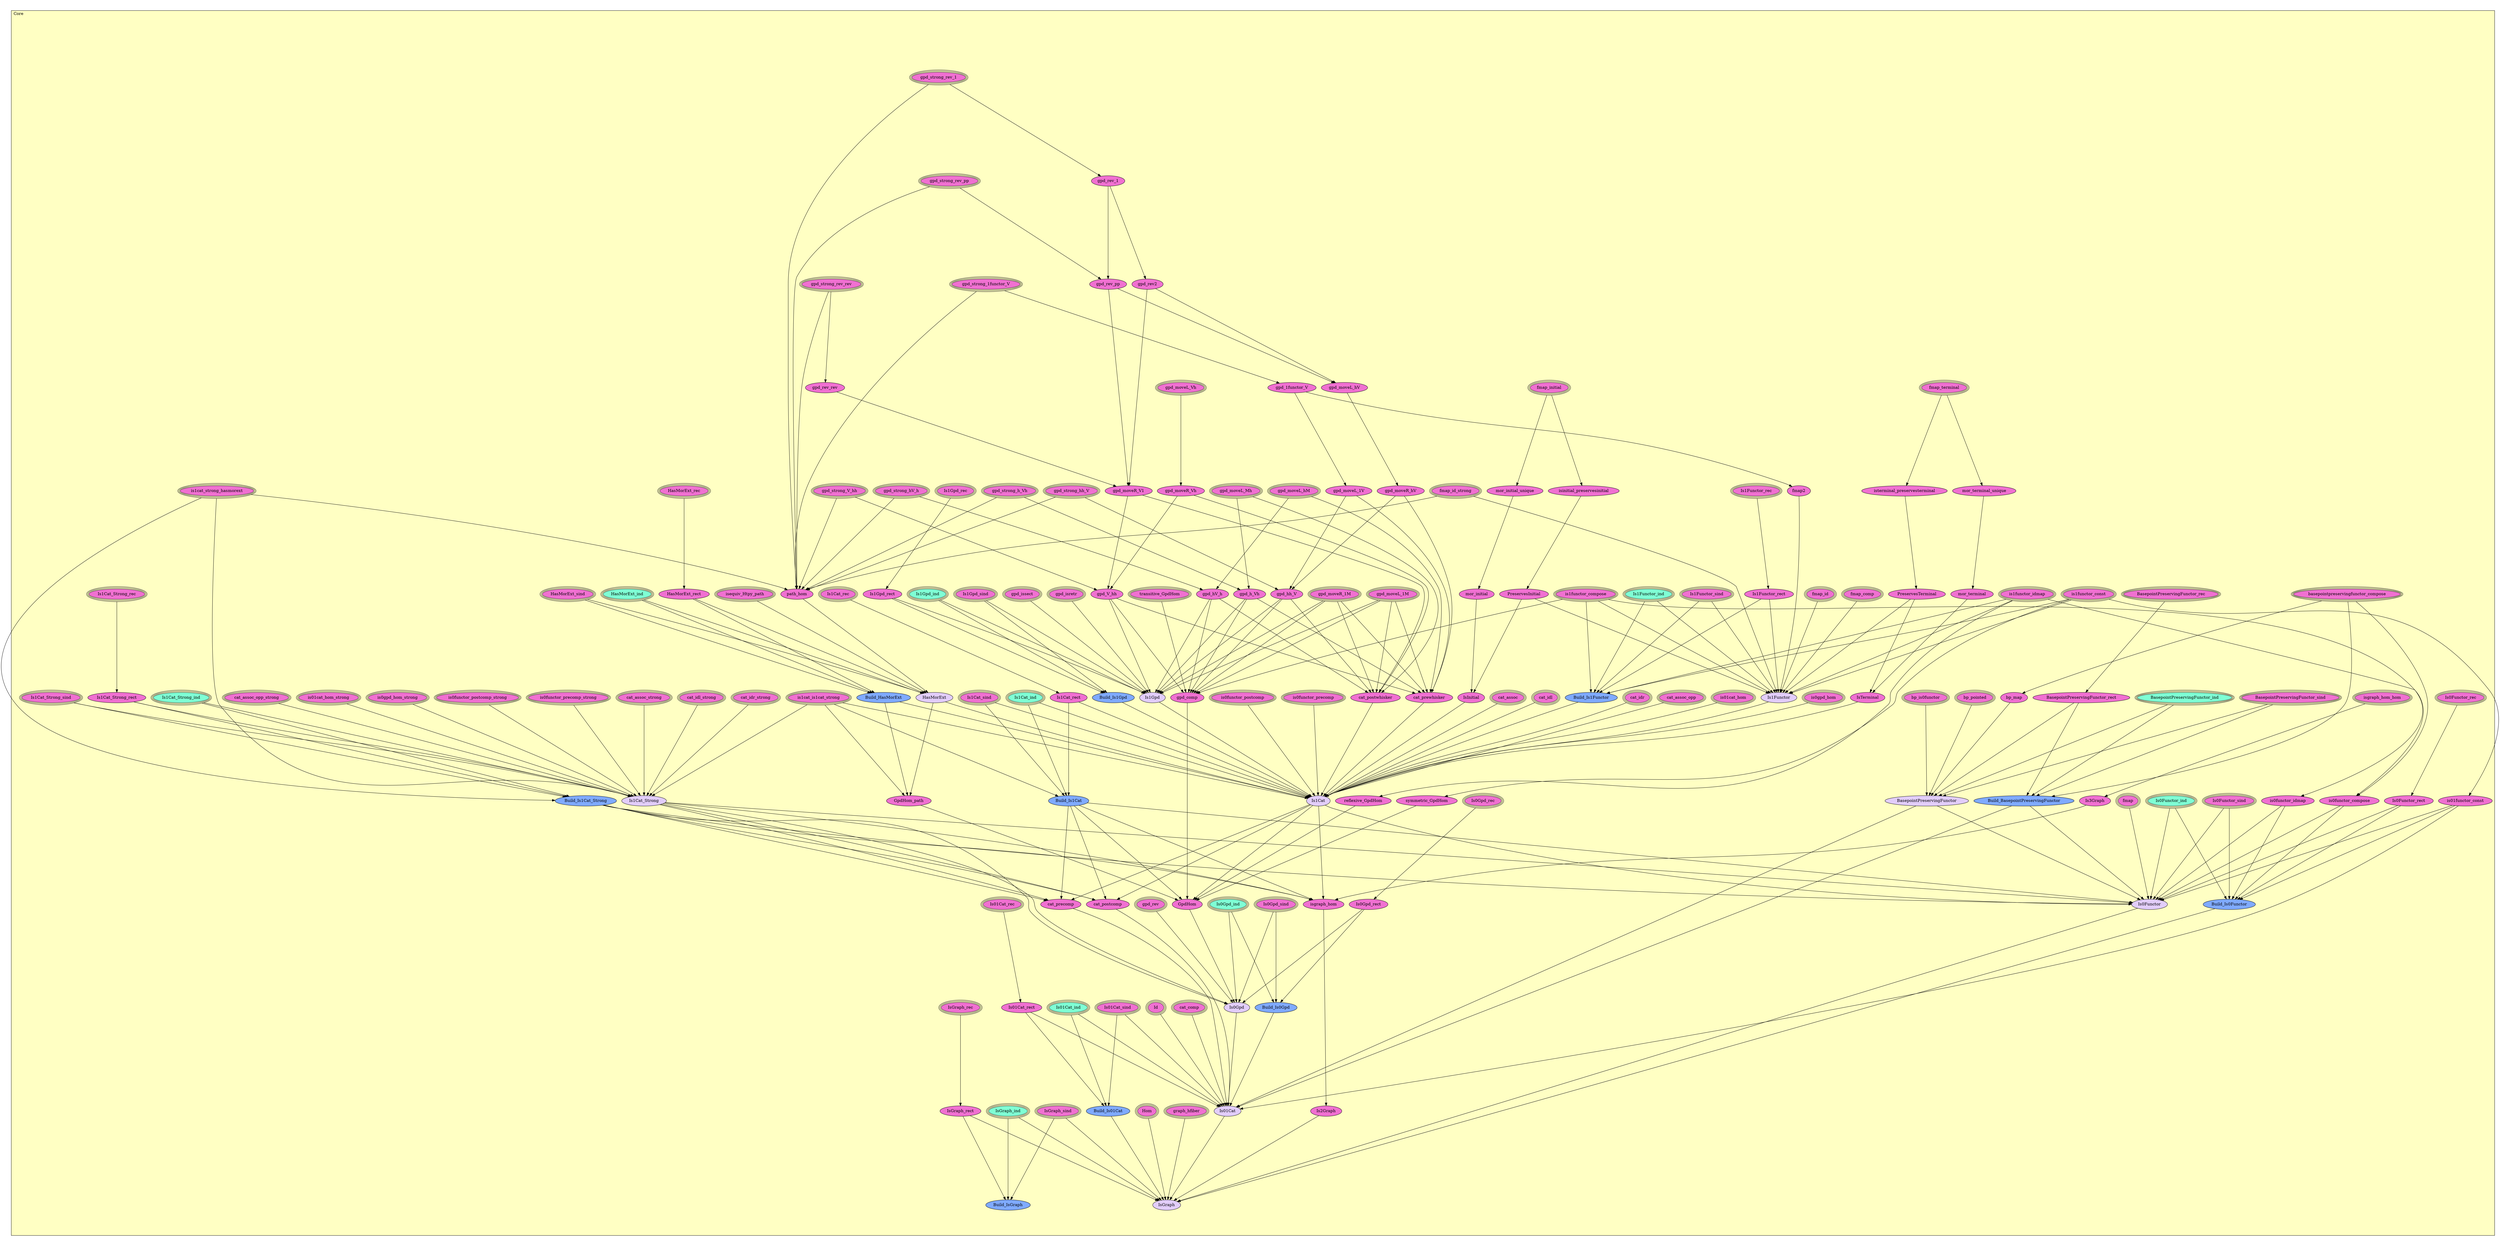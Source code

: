 digraph HoTT_WildCat_Core {
  graph [ratio=0.5]
  node [style=filled]
Core_gpd_comp [label="gpd_comp", URL=<Core.html#gpd_comp>, fillcolor="#F070D1"] ;
Core_reflexive_GpdHom [label="reflexive_GpdHom", URL=<Core.html#reflexive_GpdHom>, fillcolor="#F070D1"] ;
Core_basepointpreservingfunctor_compose [label="basepointpreservingfunctor_compose", URL=<Core.html#basepointpreservingfunctor_compose>, peripheries=3, fillcolor="#F070D1"] ;
Core_bp_pointed [label="bp_pointed", URL=<Core.html#bp_pointed>, peripheries=3, fillcolor="#F070D1"] ;
Core_GpdHom [label="GpdHom", URL=<Core.html#GpdHom>, fillcolor="#F070D1"] ;
Core_gpd_rev [label="gpd_rev", URL=<Core.html#gpd_rev>, peripheries=3, fillcolor="#F070D1"] ;
Core_bp_is0functor [label="bp_is0functor", URL=<Core.html#bp_is0functor>, peripheries=3, fillcolor="#F070D1"] ;
Core_bp_map [label="bp_map", URL=<Core.html#bp_map>, fillcolor="#F070D1"] ;
Core_Is0Gpd_sind [label="Is0Gpd_sind", URL=<Core.html#Is0Gpd_sind>, peripheries=3, fillcolor="#F070D1"] ;
Core_Is0Gpd_rec [label="Is0Gpd_rec", URL=<Core.html#Is0Gpd_rec>, peripheries=3, fillcolor="#F070D1"] ;
Core_BasepointPreservingFunctor_sind [label="BasepointPreservingFunctor_sind", URL=<Core.html#BasepointPreservingFunctor_sind>, peripheries=3, fillcolor="#F070D1"] ;
Core_Is0Gpd_ind [label="Is0Gpd_ind", URL=<Core.html#Is0Gpd_ind>, peripheries=3, fillcolor="#7FFFD4"] ;
Core_BasepointPreservingFunctor_rec [label="BasepointPreservingFunctor_rec", URL=<Core.html#BasepointPreservingFunctor_rec>, peripheries=3, fillcolor="#F070D1"] ;
Core_Is0Gpd_rect [label="Is0Gpd_rect", URL=<Core.html#Is0Gpd_rect>, fillcolor="#F070D1"] ;
Core_BasepointPreservingFunctor_ind [label="BasepointPreservingFunctor_ind", URL=<Core.html#BasepointPreservingFunctor_ind>, peripheries=3, fillcolor="#7FFFD4"] ;
Core_Build_Is0Gpd [label="Build_Is0Gpd", URL=<Core.html#Build_Is0Gpd>, fillcolor="#7FAAFF"] ;
Core_BasepointPreservingFunctor_rect [label="BasepointPreservingFunctor_rect", URL=<Core.html#BasepointPreservingFunctor_rect>, fillcolor="#F070D1"] ;
Core_Build_BasepointPreservingFunctor [label="Build_BasepointPreservingFunctor", URL=<Core.html#Build_BasepointPreservingFunctor>, fillcolor="#7FAAFF"] ;
Core_Is0Gpd [label="Is0Gpd", URL=<Core.html#Is0Gpd>, fillcolor="#E2CDFA"] ;
Core_BasepointPreservingFunctor [label="BasepointPreservingFunctor", URL=<Core.html#BasepointPreservingFunctor>, fillcolor="#E2CDFA"] ;
Core_cat_precomp [label="cat_precomp", URL=<Core.html#cat_precomp>, fillcolor="#F070D1"] ;
Core_fmap_terminal [label="fmap_terminal", URL=<Core.html#fmap_terminal>, peripheries=3, fillcolor="#F070D1"] ;
Core_cat_postcomp [label="cat_postcomp", URL=<Core.html#cat_postcomp>, fillcolor="#F070D1"] ;
Core_isterminal_preservesterminal [label="isterminal_preservesterminal", URL=<Core.html#isterminal_preservesterminal>, fillcolor="#F070D1"] ;
Core_cat_comp [label="cat_comp", URL=<Core.html#cat_comp>, peripheries=3, fillcolor="#F070D1"] ;
Core_PreservesTerminal [label="PreservesTerminal", URL=<Core.html#PreservesTerminal>, fillcolor="#F070D1"] ;
Core_Id [label="Id", URL=<Core.html#Id>, peripheries=3, fillcolor="#F070D1"] ;
Core_fmap_initial [label="fmap_initial", URL=<Core.html#fmap_initial>, peripheries=3, fillcolor="#F070D1"] ;
Core_Is01Cat_sind [label="Is01Cat_sind", URL=<Core.html#Is01Cat_sind>, peripheries=3, fillcolor="#F070D1"] ;
Core_isinitial_preservesinitial [label="isinitial_preservesinitial", URL=<Core.html#isinitial_preservesinitial>, fillcolor="#F070D1"] ;
Core_Is01Cat_rec [label="Is01Cat_rec", URL=<Core.html#Is01Cat_rec>, peripheries=3, fillcolor="#F070D1"] ;
Core_PreservesInitial [label="PreservesInitial", URL=<Core.html#PreservesInitial>, fillcolor="#F070D1"] ;
Core_Is01Cat_ind [label="Is01Cat_ind", URL=<Core.html#Is01Cat_ind>, peripheries=3, fillcolor="#7FFFD4"] ;
Core_isgraph_hom_hom [label="isgraph_hom_hom", URL=<Core.html#isgraph_hom_hom>, peripheries=3, fillcolor="#F070D1"] ;
Core_Is01Cat_rect [label="Is01Cat_rect", URL=<Core.html#Is01Cat_rect>, fillcolor="#F070D1"] ;
Core_Build_Is01Cat [label="Build_Is01Cat", URL=<Core.html#Build_Is01Cat>, fillcolor="#7FAAFF"] ;
Core_Is3Graph [label="Is3Graph", URL=<Core.html#Is3Graph>, fillcolor="#F070D1"] ;
Core_Is01Cat [label="Is01Cat", URL=<Core.html#Is01Cat>, fillcolor="#E2CDFA"] ;
Core_gpd_strong_1functor_V [label="gpd_strong_1functor_V", URL=<Core.html#gpd_strong_1functor_V>, peripheries=3, fillcolor="#F070D1"] ;
Core_graph_hfiber [label="graph_hfiber", URL=<Core.html#graph_hfiber>, peripheries=3, fillcolor="#F070D1"] ;
Core_fmap_id_strong [label="fmap_id_strong", URL=<Core.html#fmap_id_strong>, peripheries=3, fillcolor="#F070D1"] ;
Core_gpd_strong_rev_rev [label="gpd_strong_rev_rev", URL=<Core.html#gpd_strong_rev_rev>, peripheries=3, fillcolor="#F070D1"] ;
Core_Hom [label="Hom", URL=<Core.html#Hom>, peripheries=3, fillcolor="#F070D1"] ;
Core_gpd_strong_rev_1 [label="gpd_strong_rev_1", URL=<Core.html#gpd_strong_rev_1>, peripheries=3, fillcolor="#F070D1"] ;
Core_IsGraph_sind [label="IsGraph_sind", URL=<Core.html#IsGraph_sind>, peripheries=3, fillcolor="#F070D1"] ;
Core_gpd_strong_rev_pp [label="gpd_strong_rev_pp", URL=<Core.html#gpd_strong_rev_pp>, peripheries=3, fillcolor="#F070D1"] ;
Core_IsGraph_rec [label="IsGraph_rec", URL=<Core.html#IsGraph_rec>, peripheries=3, fillcolor="#F070D1"] ;
Core_gpd_strong_hV_h [label="gpd_strong_hV_h", URL=<Core.html#gpd_strong_hV_h>, peripheries=3, fillcolor="#F070D1"] ;
Core_IsGraph_ind [label="IsGraph_ind", URL=<Core.html#IsGraph_ind>, peripheries=3, fillcolor="#7FFFD4"] ;
Core_gpd_strong_hh_V [label="gpd_strong_hh_V", URL=<Core.html#gpd_strong_hh_V>, peripheries=3, fillcolor="#F070D1"] ;
Core_IsGraph_rect [label="IsGraph_rect", URL=<Core.html#IsGraph_rect>, fillcolor="#F070D1"] ;
Core_Build_IsGraph [label="Build_IsGraph", URL=<Core.html#Build_IsGraph>, fillcolor="#7FAAFF"] ;
Core_gpd_strong_h_Vh [label="gpd_strong_h_Vh", URL=<Core.html#gpd_strong_h_Vh>, peripheries=3, fillcolor="#F070D1"] ;
Core_IsGraph [label="IsGraph", URL=<Core.html#IsGraph>, fillcolor="#E2CDFA"] ;
Core_gpd_strong_V_hh [label="gpd_strong_V_hh", URL=<Core.html#gpd_strong_V_hh>, peripheries=3, fillcolor="#F070D1"] ;
Core_gpd_1functor_V [label="gpd_1functor_V", URL=<Core.html#gpd_1functor_V>, fillcolor="#F070D1"] ;
Core_gpd_rev_rev [label="gpd_rev_rev", URL=<Core.html#gpd_rev_rev>, fillcolor="#F070D1"] ;
Core_gpd_rev_1 [label="gpd_rev_1", URL=<Core.html#gpd_rev_1>, fillcolor="#F070D1"] ;
Core_gpd_rev_pp [label="gpd_rev_pp", URL=<Core.html#gpd_rev_pp>, fillcolor="#F070D1"] ;
Core_gpd_rev2 [label="gpd_rev2", URL=<Core.html#gpd_rev2>, fillcolor="#F070D1"] ;
Core_gpd_moveL_Vh [label="gpd_moveL_Vh", URL=<Core.html#gpd_moveL_Vh>, peripheries=3, fillcolor="#F070D1"] ;
Core_gpd_moveL_Mh [label="gpd_moveL_Mh", URL=<Core.html#gpd_moveL_Mh>, peripheries=3, fillcolor="#F070D1"] ;
Core_gpd_moveL_hV [label="gpd_moveL_hV", URL=<Core.html#gpd_moveL_hV>, fillcolor="#F070D1"] ;
Core_gpd_moveL_hM [label="gpd_moveL_hM", URL=<Core.html#gpd_moveL_hM>, peripheries=3, fillcolor="#F070D1"] ;
Core_gpd_moveR_Vh [label="gpd_moveR_Vh", URL=<Core.html#gpd_moveR_Vh>, fillcolor="#F070D1"] ;
Core_gpd_moveR_hV [label="gpd_moveR_hV", URL=<Core.html#gpd_moveR_hV>, fillcolor="#F070D1"] ;
Core_gpd_moveL_1V [label="gpd_moveL_1V", URL=<Core.html#gpd_moveL_1V>, fillcolor="#F070D1"] ;
Core_gpd_moveR_1M [label="gpd_moveR_1M", URL=<Core.html#gpd_moveR_1M>, peripheries=3, fillcolor="#F070D1"] ;
Core_gpd_moveR_V1 [label="gpd_moveR_V1", URL=<Core.html#gpd_moveR_V1>, fillcolor="#F070D1"] ;
Core_gpd_moveL_1M [label="gpd_moveL_1M", URL=<Core.html#gpd_moveL_1M>, peripheries=3, fillcolor="#F070D1"] ;
Core_gpd_hV_h [label="gpd_hV_h", URL=<Core.html#gpd_hV_h>, fillcolor="#F070D1"] ;
Core_gpd_hh_V [label="gpd_hh_V", URL=<Core.html#gpd_hh_V>, fillcolor="#F070D1"] ;
Core_gpd_h_Vh [label="gpd_h_Vh", URL=<Core.html#gpd_h_Vh>, fillcolor="#F070D1"] ;
Core_gpd_V_hh [label="gpd_V_hh", URL=<Core.html#gpd_V_hh>, fillcolor="#F070D1"] ;
Core_gpd_isretr [label="gpd_isretr", URL=<Core.html#gpd_isretr>, peripheries=3, fillcolor="#F070D1"] ;
Core_gpd_issect [label="gpd_issect", URL=<Core.html#gpd_issect>, peripheries=3, fillcolor="#F070D1"] ;
Core_Is1Gpd_sind [label="Is1Gpd_sind", URL=<Core.html#Is1Gpd_sind>, peripheries=3, fillcolor="#F070D1"] ;
Core_Is1Gpd_rec [label="Is1Gpd_rec", URL=<Core.html#Is1Gpd_rec>, peripheries=3, fillcolor="#F070D1"] ;
Core_Is1Gpd_ind [label="Is1Gpd_ind", URL=<Core.html#Is1Gpd_ind>, peripheries=3, fillcolor="#7FFFD4"] ;
Core_Is1Gpd_rect [label="Is1Gpd_rect", URL=<Core.html#Is1Gpd_rect>, fillcolor="#F070D1"] ;
Core_Build_Is1Gpd [label="Build_Is1Gpd", URL=<Core.html#Build_Is1Gpd>, fillcolor="#7FAAFF"] ;
Core_Is1Gpd [label="Is1Gpd", URL=<Core.html#Is1Gpd>, fillcolor="#E2CDFA"] ;
Core_is1functor_compose [label="is1functor_compose", URL=<Core.html#is1functor_compose>, peripheries=3, fillcolor="#F070D1"] ;
Core_is0functor_compose [label="is0functor_compose", URL=<Core.html#is0functor_compose>, fillcolor="#F070D1"] ;
Core_is1functor_const [label="is1functor_const", URL=<Core.html#is1functor_const>, peripheries=3, fillcolor="#F070D1"] ;
Core_is01functor_const [label="is01functor_const", URL=<Core.html#is01functor_const>, fillcolor="#F070D1"] ;
Core_is1functor_idmap [label="is1functor_idmap", URL=<Core.html#is1functor_idmap>, peripheries=3, fillcolor="#F070D1"] ;
Core_is0functor_idmap [label="is0functor_idmap", URL=<Core.html#is0functor_idmap>, fillcolor="#F070D1"] ;
Core_fmap_comp [label="fmap_comp", URL=<Core.html#fmap_comp>, peripheries=3, fillcolor="#F070D1"] ;
Core_fmap_id [label="fmap_id", URL=<Core.html#fmap_id>, peripheries=3, fillcolor="#F070D1"] ;
Core_fmap2 [label="fmap2", URL=<Core.html#fmap2>, fillcolor="#F070D1"] ;
Core_Is1Functor_sind [label="Is1Functor_sind", URL=<Core.html#Is1Functor_sind>, peripheries=3, fillcolor="#F070D1"] ;
Core_Is1Functor_rec [label="Is1Functor_rec", URL=<Core.html#Is1Functor_rec>, peripheries=3, fillcolor="#F070D1"] ;
Core_Is1Functor_ind [label="Is1Functor_ind", URL=<Core.html#Is1Functor_ind>, peripheries=3, fillcolor="#7FFFD4"] ;
Core_Is1Functor_rect [label="Is1Functor_rect", URL=<Core.html#Is1Functor_rect>, fillcolor="#F070D1"] ;
Core_Build_Is1Functor [label="Build_Is1Functor", URL=<Core.html#Build_Is1Functor>, fillcolor="#7FAAFF"] ;
Core_Is1Functor [label="Is1Functor", URL=<Core.html#Is1Functor>, fillcolor="#E2CDFA"] ;
Core_is1cat_strong_hasmorext [label="is1cat_strong_hasmorext", URL=<Core.html#is1cat_strong_hasmorext>, peripheries=3, fillcolor="#F070D1"] ;
Core_path_hom [label="path_hom", URL=<Core.html#path_hom>, fillcolor="#F070D1"] ;
Core_isequiv_Htpy_path [label="isequiv_Htpy_path", URL=<Core.html#isequiv_Htpy_path>, peripheries=3, fillcolor="#F070D1"] ;
Core_HasMorExt_sind [label="HasMorExt_sind", URL=<Core.html#HasMorExt_sind>, peripheries=3, fillcolor="#F070D1"] ;
Core_HasMorExt_rec [label="HasMorExt_rec", URL=<Core.html#HasMorExt_rec>, peripheries=3, fillcolor="#F070D1"] ;
Core_HasMorExt_ind [label="HasMorExt_ind", URL=<Core.html#HasMorExt_ind>, peripheries=3, fillcolor="#7FFFD4"] ;
Core_HasMorExt_rect [label="HasMorExt_rect", URL=<Core.html#HasMorExt_rect>, fillcolor="#F070D1"] ;
Core_Build_HasMorExt [label="Build_HasMorExt", URL=<Core.html#Build_HasMorExt>, fillcolor="#7FAAFF"] ;
Core_HasMorExt [label="HasMorExt", URL=<Core.html#HasMorExt>, fillcolor="#E2CDFA"] ;
Core_mor_terminal_unique [label="mor_terminal_unique", URL=<Core.html#mor_terminal_unique>, fillcolor="#F070D1"] ;
Core_mor_terminal [label="mor_terminal", URL=<Core.html#mor_terminal>, fillcolor="#F070D1"] ;
Core_IsTerminal [label="IsTerminal", URL=<Core.html#IsTerminal>, fillcolor="#F070D1"] ;
Core_mor_initial_unique [label="mor_initial_unique", URL=<Core.html#mor_initial_unique>, fillcolor="#F070D1"] ;
Core_mor_initial [label="mor_initial", URL=<Core.html#mor_initial>, fillcolor="#F070D1"] ;
Core_IsInitial [label="IsInitial", URL=<Core.html#IsInitial>, fillcolor="#F070D1"] ;
Core_is1cat_is1cat_strong [label="is1cat_is1cat_strong", URL=<Core.html#is1cat_is1cat_strong>, peripheries=3, fillcolor="#F070D1"] ;
Core_cat_assoc_opp_strong [label="cat_assoc_opp_strong", URL=<Core.html#cat_assoc_opp_strong>, peripheries=3, fillcolor="#F070D1"] ;
Core_cat_idr_strong [label="cat_idr_strong", URL=<Core.html#cat_idr_strong>, peripheries=3, fillcolor="#F070D1"] ;
Core_cat_idl_strong [label="cat_idl_strong", URL=<Core.html#cat_idl_strong>, peripheries=3, fillcolor="#F070D1"] ;
Core_cat_assoc_strong [label="cat_assoc_strong", URL=<Core.html#cat_assoc_strong>, peripheries=3, fillcolor="#F070D1"] ;
Core_is0functor_precomp_strong [label="is0functor_precomp_strong", URL=<Core.html#is0functor_precomp_strong>, peripheries=3, fillcolor="#F070D1"] ;
Core_is0functor_postcomp_strong [label="is0functor_postcomp_strong", URL=<Core.html#is0functor_postcomp_strong>, peripheries=3, fillcolor="#F070D1"] ;
Core_is0gpd_hom_strong [label="is0gpd_hom_strong", URL=<Core.html#is0gpd_hom_strong>, peripheries=3, fillcolor="#F070D1"] ;
Core_is01cat_hom_strong [label="is01cat_hom_strong", URL=<Core.html#is01cat_hom_strong>, peripheries=3, fillcolor="#F070D1"] ;
Core_Is1Cat_Strong_sind [label="Is1Cat_Strong_sind", URL=<Core.html#Is1Cat_Strong_sind>, peripheries=3, fillcolor="#F070D1"] ;
Core_Is1Cat_Strong_rec [label="Is1Cat_Strong_rec", URL=<Core.html#Is1Cat_Strong_rec>, peripheries=3, fillcolor="#F070D1"] ;
Core_Is1Cat_Strong_ind [label="Is1Cat_Strong_ind", URL=<Core.html#Is1Cat_Strong_ind>, peripheries=3, fillcolor="#7FFFD4"] ;
Core_Is1Cat_Strong_rect [label="Is1Cat_Strong_rect", URL=<Core.html#Is1Cat_Strong_rect>, fillcolor="#F070D1"] ;
Core_Build_Is1Cat_Strong [label="Build_Is1Cat_Strong", URL=<Core.html#Build_Is1Cat_Strong>, fillcolor="#7FAAFF"] ;
Core_Is1Cat_Strong [label="Is1Cat_Strong", URL=<Core.html#Is1Cat_Strong>, fillcolor="#E2CDFA"] ;
Core_cat_prewhisker [label="cat_prewhisker", URL=<Core.html#cat_prewhisker>, fillcolor="#F070D1"] ;
Core_cat_postwhisker [label="cat_postwhisker", URL=<Core.html#cat_postwhisker>, fillcolor="#F070D1"] ;
Core_cat_assoc_opp [label="cat_assoc_opp", URL=<Core.html#cat_assoc_opp>, peripheries=3, fillcolor="#F070D1"] ;
Core_cat_idr [label="cat_idr", URL=<Core.html#cat_idr>, peripheries=3, fillcolor="#F070D1"] ;
Core_cat_idl [label="cat_idl", URL=<Core.html#cat_idl>, peripheries=3, fillcolor="#F070D1"] ;
Core_cat_assoc [label="cat_assoc", URL=<Core.html#cat_assoc>, peripheries=3, fillcolor="#F070D1"] ;
Core_is0functor_precomp [label="is0functor_precomp", URL=<Core.html#is0functor_precomp>, peripheries=3, fillcolor="#F070D1"] ;
Core_is0functor_postcomp [label="is0functor_postcomp", URL=<Core.html#is0functor_postcomp>, peripheries=3, fillcolor="#F070D1"] ;
Core_is0gpd_hom [label="is0gpd_hom", URL=<Core.html#is0gpd_hom>, peripheries=3, fillcolor="#F070D1"] ;
Core_is01cat_hom [label="is01cat_hom", URL=<Core.html#is01cat_hom>, peripheries=3, fillcolor="#F070D1"] ;
Core_Is1Cat_sind [label="Is1Cat_sind", URL=<Core.html#Is1Cat_sind>, peripheries=3, fillcolor="#F070D1"] ;
Core_Is1Cat_rec [label="Is1Cat_rec", URL=<Core.html#Is1Cat_rec>, peripheries=3, fillcolor="#F070D1"] ;
Core_Is1Cat_ind [label="Is1Cat_ind", URL=<Core.html#Is1Cat_ind>, peripheries=3, fillcolor="#7FFFD4"] ;
Core_Is1Cat_rect [label="Is1Cat_rect", URL=<Core.html#Is1Cat_rect>, fillcolor="#F070D1"] ;
Core_Build_Is1Cat [label="Build_Is1Cat", URL=<Core.html#Build_Is1Cat>, fillcolor="#7FAAFF"] ;
Core_Is1Cat [label="Is1Cat", URL=<Core.html#Is1Cat>, fillcolor="#E2CDFA"] ;
Core_isgraph_hom [label="isgraph_hom", URL=<Core.html#isgraph_hom>, fillcolor="#F070D1"] ;
Core_Is2Graph [label="Is2Graph", URL=<Core.html#Is2Graph>, fillcolor="#F070D1"] ;
Core_fmap [label="fmap", URL=<Core.html#fmap>, peripheries=3, fillcolor="#F070D1"] ;
Core_Is0Functor_sind [label="Is0Functor_sind", URL=<Core.html#Is0Functor_sind>, peripheries=3, fillcolor="#F070D1"] ;
Core_Is0Functor_rec [label="Is0Functor_rec", URL=<Core.html#Is0Functor_rec>, peripheries=3, fillcolor="#F070D1"] ;
Core_Is0Functor_ind [label="Is0Functor_ind", URL=<Core.html#Is0Functor_ind>, peripheries=3, fillcolor="#7FFFD4"] ;
Core_Is0Functor_rect [label="Is0Functor_rect", URL=<Core.html#Is0Functor_rect>, fillcolor="#F070D1"] ;
Core_Build_Is0Functor [label="Build_Is0Functor", URL=<Core.html#Build_Is0Functor>, fillcolor="#7FAAFF"] ;
Core_Is0Functor [label="Is0Functor", URL=<Core.html#Is0Functor>, fillcolor="#E2CDFA"] ;
Core_GpdHom_path [label="GpdHom_path", URL=<Core.html#GpdHom_path>, fillcolor="#F070D1"] ;
Core_symmetric_GpdHom [label="symmetric_GpdHom", URL=<Core.html#symmetric_GpdHom>, fillcolor="#F070D1"] ;
Core_transitive_GpdHom [label="transitive_GpdHom", URL=<Core.html#transitive_GpdHom>, peripheries=3, fillcolor="#F070D1"] ;
  Core_gpd_comp -> Core_GpdHom [] ;
  Core_reflexive_GpdHom -> Core_GpdHom [] ;
  Core_basepointpreservingfunctor_compose -> Core_bp_map [] ;
  Core_basepointpreservingfunctor_compose -> Core_Build_BasepointPreservingFunctor [] ;
  Core_basepointpreservingfunctor_compose -> Core_is0functor_compose [] ;
  Core_bp_pointed -> Core_BasepointPreservingFunctor [] ;
  Core_GpdHom -> Core_Is0Gpd [] ;
  Core_gpd_rev -> Core_Is0Gpd [] ;
  Core_bp_is0functor -> Core_BasepointPreservingFunctor [] ;
  Core_bp_map -> Core_BasepointPreservingFunctor [] ;
  Core_Is0Gpd_sind -> Core_Build_Is0Gpd [] ;
  Core_Is0Gpd_sind -> Core_Is0Gpd [] ;
  Core_Is0Gpd_rec -> Core_Is0Gpd_rect [] ;
  Core_BasepointPreservingFunctor_sind -> Core_Build_BasepointPreservingFunctor [] ;
  Core_BasepointPreservingFunctor_sind -> Core_BasepointPreservingFunctor [] ;
  Core_Is0Gpd_ind -> Core_Build_Is0Gpd [] ;
  Core_Is0Gpd_ind -> Core_Is0Gpd [] ;
  Core_BasepointPreservingFunctor_rec -> Core_BasepointPreservingFunctor_rect [] ;
  Core_Is0Gpd_rect -> Core_Build_Is0Gpd [] ;
  Core_Is0Gpd_rect -> Core_Is0Gpd [] ;
  Core_BasepointPreservingFunctor_ind -> Core_Build_BasepointPreservingFunctor [] ;
  Core_BasepointPreservingFunctor_ind -> Core_BasepointPreservingFunctor [] ;
  Core_Build_Is0Gpd -> Core_Is01Cat [] ;
  Core_BasepointPreservingFunctor_rect -> Core_Build_BasepointPreservingFunctor [] ;
  Core_BasepointPreservingFunctor_rect -> Core_BasepointPreservingFunctor [] ;
  Core_Build_BasepointPreservingFunctor -> Core_Is0Functor [] ;
  Core_Build_BasepointPreservingFunctor -> Core_Is01Cat [] ;
  Core_Is0Gpd -> Core_Is01Cat [] ;
  Core_BasepointPreservingFunctor -> Core_Is0Functor [] ;
  Core_BasepointPreservingFunctor -> Core_Is01Cat [] ;
  Core_cat_precomp -> Core_Is01Cat [] ;
  Core_fmap_terminal -> Core_isterminal_preservesterminal [] ;
  Core_fmap_terminal -> Core_mor_terminal_unique [] ;
  Core_cat_postcomp -> Core_Is01Cat [] ;
  Core_isterminal_preservesterminal -> Core_PreservesTerminal [] ;
  Core_cat_comp -> Core_Is01Cat [] ;
  Core_PreservesTerminal -> Core_Is1Functor [] ;
  Core_PreservesTerminal -> Core_IsTerminal [] ;
  Core_Id -> Core_Is01Cat [] ;
  Core_fmap_initial -> Core_isinitial_preservesinitial [] ;
  Core_fmap_initial -> Core_mor_initial_unique [] ;
  Core_Is01Cat_sind -> Core_Build_Is01Cat [] ;
  Core_Is01Cat_sind -> Core_Is01Cat [] ;
  Core_isinitial_preservesinitial -> Core_PreservesInitial [] ;
  Core_Is01Cat_rec -> Core_Is01Cat_rect [] ;
  Core_PreservesInitial -> Core_Is1Functor [] ;
  Core_PreservesInitial -> Core_IsInitial [] ;
  Core_Is01Cat_ind -> Core_Build_Is01Cat [] ;
  Core_Is01Cat_ind -> Core_Is01Cat [] ;
  Core_isgraph_hom_hom -> Core_Is3Graph [] ;
  Core_Is01Cat_rect -> Core_Build_Is01Cat [] ;
  Core_Is01Cat_rect -> Core_Is01Cat [] ;
  Core_Build_Is01Cat -> Core_IsGraph [] ;
  Core_Is3Graph -> Core_isgraph_hom [] ;
  Core_Is01Cat -> Core_IsGraph [] ;
  Core_gpd_strong_1functor_V -> Core_gpd_1functor_V [] ;
  Core_gpd_strong_1functor_V -> Core_path_hom [] ;
  Core_graph_hfiber -> Core_IsGraph [] ;
  Core_fmap_id_strong -> Core_Is1Functor [] ;
  Core_fmap_id_strong -> Core_path_hom [] ;
  Core_gpd_strong_rev_rev -> Core_gpd_rev_rev [] ;
  Core_gpd_strong_rev_rev -> Core_path_hom [] ;
  Core_Hom -> Core_IsGraph [] ;
  Core_gpd_strong_rev_1 -> Core_gpd_rev_1 [] ;
  Core_gpd_strong_rev_1 -> Core_path_hom [] ;
  Core_IsGraph_sind -> Core_Build_IsGraph [] ;
  Core_IsGraph_sind -> Core_IsGraph [] ;
  Core_gpd_strong_rev_pp -> Core_gpd_rev_pp [] ;
  Core_gpd_strong_rev_pp -> Core_path_hom [] ;
  Core_IsGraph_rec -> Core_IsGraph_rect [] ;
  Core_gpd_strong_hV_h -> Core_gpd_hV_h [] ;
  Core_gpd_strong_hV_h -> Core_path_hom [] ;
  Core_IsGraph_ind -> Core_Build_IsGraph [] ;
  Core_IsGraph_ind -> Core_IsGraph [] ;
  Core_gpd_strong_hh_V -> Core_gpd_hh_V [] ;
  Core_gpd_strong_hh_V -> Core_path_hom [] ;
  Core_IsGraph_rect -> Core_Build_IsGraph [] ;
  Core_IsGraph_rect -> Core_IsGraph [] ;
  Core_gpd_strong_h_Vh -> Core_gpd_h_Vh [] ;
  Core_gpd_strong_h_Vh -> Core_path_hom [] ;
  Core_gpd_strong_V_hh -> Core_gpd_V_hh [] ;
  Core_gpd_strong_V_hh -> Core_path_hom [] ;
  Core_gpd_1functor_V -> Core_gpd_moveL_1V [] ;
  Core_gpd_1functor_V -> Core_fmap2 [] ;
  Core_gpd_rev_rev -> Core_gpd_moveR_V1 [] ;
  Core_gpd_rev_1 -> Core_gpd_rev_pp [] ;
  Core_gpd_rev_1 -> Core_gpd_rev2 [] ;
  Core_gpd_rev_pp -> Core_gpd_moveL_hV [] ;
  Core_gpd_rev_pp -> Core_gpd_moveR_V1 [] ;
  Core_gpd_rev2 -> Core_gpd_moveL_hV [] ;
  Core_gpd_rev2 -> Core_gpd_moveR_V1 [] ;
  Core_gpd_moveL_Vh -> Core_gpd_moveR_Vh [] ;
  Core_gpd_moveL_Mh -> Core_gpd_h_Vh [] ;
  Core_gpd_moveL_Mh -> Core_cat_postwhisker [] ;
  Core_gpd_moveL_hV -> Core_gpd_moveR_hV [] ;
  Core_gpd_moveL_hM -> Core_gpd_hV_h [] ;
  Core_gpd_moveL_hM -> Core_cat_prewhisker [] ;
  Core_gpd_moveR_Vh -> Core_gpd_V_hh [] ;
  Core_gpd_moveR_Vh -> Core_cat_postwhisker [] ;
  Core_gpd_moveR_hV -> Core_gpd_hh_V [] ;
  Core_gpd_moveR_hV -> Core_cat_prewhisker [] ;
  Core_gpd_moveL_1V -> Core_gpd_hh_V [] ;
  Core_gpd_moveL_1V -> Core_cat_prewhisker [] ;
  Core_gpd_moveR_1M -> Core_Is1Gpd [] ;
  Core_gpd_moveR_1M -> Core_cat_prewhisker [] ;
  Core_gpd_moveR_1M -> Core_cat_postwhisker [] ;
  Core_gpd_moveR_1M -> Core_gpd_comp [] ;
  Core_gpd_moveR_V1 -> Core_gpd_V_hh [] ;
  Core_gpd_moveR_V1 -> Core_cat_postwhisker [] ;
  Core_gpd_moveL_1M -> Core_Is1Gpd [] ;
  Core_gpd_moveL_1M -> Core_cat_prewhisker [] ;
  Core_gpd_moveL_1M -> Core_cat_postwhisker [] ;
  Core_gpd_moveL_1M -> Core_gpd_comp [] ;
  Core_gpd_hV_h -> Core_Is1Gpd [] ;
  Core_gpd_hV_h -> Core_cat_postwhisker [] ;
  Core_gpd_hV_h -> Core_gpd_comp [] ;
  Core_gpd_hh_V -> Core_Is1Gpd [] ;
  Core_gpd_hh_V -> Core_cat_postwhisker [] ;
  Core_gpd_hh_V -> Core_gpd_comp [] ;
  Core_gpd_h_Vh -> Core_Is1Gpd [] ;
  Core_gpd_h_Vh -> Core_cat_prewhisker [] ;
  Core_gpd_h_Vh -> Core_gpd_comp [] ;
  Core_gpd_V_hh -> Core_Is1Gpd [] ;
  Core_gpd_V_hh -> Core_cat_prewhisker [] ;
  Core_gpd_V_hh -> Core_gpd_comp [] ;
  Core_gpd_isretr -> Core_Is1Gpd [] ;
  Core_gpd_issect -> Core_Is1Gpd [] ;
  Core_Is1Gpd_sind -> Core_Build_Is1Gpd [] ;
  Core_Is1Gpd_sind -> Core_Is1Gpd [] ;
  Core_Is1Gpd_rec -> Core_Is1Gpd_rect [] ;
  Core_Is1Gpd_ind -> Core_Build_Is1Gpd [] ;
  Core_Is1Gpd_ind -> Core_Is1Gpd [] ;
  Core_Is1Gpd_rect -> Core_Build_Is1Gpd [] ;
  Core_Is1Gpd_rect -> Core_Is1Gpd [] ;
  Core_Build_Is1Gpd -> Core_Is1Cat [] ;
  Core_Is1Gpd -> Core_Is1Cat [] ;
  Core_is1functor_compose -> Core_is0functor_compose [] ;
  Core_is1functor_compose -> Core_Build_Is1Functor [] ;
  Core_is1functor_compose -> Core_Is1Functor [] ;
  Core_is1functor_compose -> Core_gpd_comp [] ;
  Core_is0functor_compose -> Core_Build_Is0Functor [] ;
  Core_is0functor_compose -> Core_Is0Functor [] ;
  Core_is1functor_const -> Core_is01functor_const [] ;
  Core_is1functor_const -> Core_Build_Is1Functor [] ;
  Core_is1functor_const -> Core_Is1Functor [] ;
  Core_is1functor_const -> Core_symmetric_GpdHom [] ;
  Core_is01functor_const -> Core_Build_Is0Functor [] ;
  Core_is01functor_const -> Core_Is0Functor [] ;
  Core_is01functor_const -> Core_Is01Cat [] ;
  Core_is1functor_idmap -> Core_is0functor_idmap [] ;
  Core_is1functor_idmap -> Core_Build_Is1Functor [] ;
  Core_is1functor_idmap -> Core_Is1Functor [] ;
  Core_is1functor_idmap -> Core_reflexive_GpdHom [] ;
  Core_is0functor_idmap -> Core_Build_Is0Functor [] ;
  Core_is0functor_idmap -> Core_Is0Functor [] ;
  Core_fmap_comp -> Core_Is1Functor [] ;
  Core_fmap_id -> Core_Is1Functor [] ;
  Core_fmap2 -> Core_Is1Functor [] ;
  Core_Is1Functor_sind -> Core_Build_Is1Functor [] ;
  Core_Is1Functor_sind -> Core_Is1Functor [] ;
  Core_Is1Functor_rec -> Core_Is1Functor_rect [] ;
  Core_Is1Functor_ind -> Core_Build_Is1Functor [] ;
  Core_Is1Functor_ind -> Core_Is1Functor [] ;
  Core_Is1Functor_rect -> Core_Build_Is1Functor [] ;
  Core_Is1Functor_rect -> Core_Is1Functor [] ;
  Core_Build_Is1Functor -> Core_Is1Cat [] ;
  Core_Is1Functor -> Core_Is1Cat [] ;
  Core_is1cat_strong_hasmorext -> Core_path_hom [] ;
  Core_is1cat_strong_hasmorext -> Core_Build_Is1Cat_Strong [] ;
  Core_is1cat_strong_hasmorext -> Core_Is1Cat_Strong [] ;
  Core_path_hom -> Core_HasMorExt [] ;
  Core_isequiv_Htpy_path -> Core_HasMorExt [] ;
  Core_HasMorExt_sind -> Core_Build_HasMorExt [] ;
  Core_HasMorExt_sind -> Core_HasMorExt [] ;
  Core_HasMorExt_rec -> Core_HasMorExt_rect [] ;
  Core_HasMorExt_ind -> Core_Build_HasMorExt [] ;
  Core_HasMorExt_ind -> Core_HasMorExt [] ;
  Core_HasMorExt_rect -> Core_Build_HasMorExt [] ;
  Core_HasMorExt_rect -> Core_HasMorExt [] ;
  Core_Build_HasMorExt -> Core_Is1Cat [] ;
  Core_Build_HasMorExt -> Core_GpdHom_path [] ;
  Core_HasMorExt -> Core_Is1Cat [] ;
  Core_HasMorExt -> Core_GpdHom_path [] ;
  Core_mor_terminal_unique -> Core_mor_terminal [] ;
  Core_mor_terminal -> Core_IsTerminal [] ;
  Core_IsTerminal -> Core_Is1Cat [] ;
  Core_mor_initial_unique -> Core_mor_initial [] ;
  Core_mor_initial -> Core_IsInitial [] ;
  Core_IsInitial -> Core_Is1Cat [] ;
  Core_is1cat_is1cat_strong -> Core_Is1Cat_Strong [] ;
  Core_is1cat_is1cat_strong -> Core_Build_Is1Cat [] ;
  Core_is1cat_is1cat_strong -> Core_Is1Cat [] ;
  Core_is1cat_is1cat_strong -> Core_GpdHom_path [] ;
  Core_cat_assoc_opp_strong -> Core_Is1Cat_Strong [] ;
  Core_cat_idr_strong -> Core_Is1Cat_Strong [] ;
  Core_cat_idl_strong -> Core_Is1Cat_Strong [] ;
  Core_cat_assoc_strong -> Core_Is1Cat_Strong [] ;
  Core_is0functor_precomp_strong -> Core_Is1Cat_Strong [] ;
  Core_is0functor_postcomp_strong -> Core_Is1Cat_Strong [] ;
  Core_is0gpd_hom_strong -> Core_Is1Cat_Strong [] ;
  Core_is01cat_hom_strong -> Core_Is1Cat_Strong [] ;
  Core_Is1Cat_Strong_sind -> Core_Build_Is1Cat_Strong [] ;
  Core_Is1Cat_Strong_sind -> Core_Is1Cat_Strong [] ;
  Core_Is1Cat_Strong_rec -> Core_Is1Cat_Strong_rect [] ;
  Core_Is1Cat_Strong_ind -> Core_Build_Is1Cat_Strong [] ;
  Core_Is1Cat_Strong_ind -> Core_Is1Cat_Strong [] ;
  Core_Is1Cat_Strong_rect -> Core_Build_Is1Cat_Strong [] ;
  Core_Is1Cat_Strong_rect -> Core_Is1Cat_Strong [] ;
  Core_Build_Is1Cat_Strong -> Core_isgraph_hom [] ;
  Core_Build_Is1Cat_Strong -> Core_Is0Functor [] ;
  Core_Build_Is1Cat_Strong -> Core_Is0Gpd [] ;
  Core_Build_Is1Cat_Strong -> Core_cat_precomp [] ;
  Core_Build_Is1Cat_Strong -> Core_cat_postcomp [] ;
  Core_Is1Cat_Strong -> Core_isgraph_hom [] ;
  Core_Is1Cat_Strong -> Core_Is0Functor [] ;
  Core_Is1Cat_Strong -> Core_Is0Gpd [] ;
  Core_Is1Cat_Strong -> Core_cat_precomp [] ;
  Core_Is1Cat_Strong -> Core_cat_postcomp [] ;
  Core_cat_prewhisker -> Core_Is1Cat [] ;
  Core_cat_postwhisker -> Core_Is1Cat [] ;
  Core_cat_assoc_opp -> Core_Is1Cat [] ;
  Core_cat_idr -> Core_Is1Cat [] ;
  Core_cat_idl -> Core_Is1Cat [] ;
  Core_cat_assoc -> Core_Is1Cat [] ;
  Core_is0functor_precomp -> Core_Is1Cat [] ;
  Core_is0functor_postcomp -> Core_Is1Cat [] ;
  Core_is0gpd_hom -> Core_Is1Cat [] ;
  Core_is01cat_hom -> Core_Is1Cat [] ;
  Core_Is1Cat_sind -> Core_Build_Is1Cat [] ;
  Core_Is1Cat_sind -> Core_Is1Cat [] ;
  Core_Is1Cat_rec -> Core_Is1Cat_rect [] ;
  Core_Is1Cat_ind -> Core_Build_Is1Cat [] ;
  Core_Is1Cat_ind -> Core_Is1Cat [] ;
  Core_Is1Cat_rect -> Core_Build_Is1Cat [] ;
  Core_Is1Cat_rect -> Core_Is1Cat [] ;
  Core_Build_Is1Cat -> Core_isgraph_hom [] ;
  Core_Build_Is1Cat -> Core_Is0Functor [] ;
  Core_Build_Is1Cat -> Core_GpdHom [] ;
  Core_Build_Is1Cat -> Core_cat_precomp [] ;
  Core_Build_Is1Cat -> Core_cat_postcomp [] ;
  Core_Is1Cat -> Core_isgraph_hom [] ;
  Core_Is1Cat -> Core_Is0Functor [] ;
  Core_Is1Cat -> Core_GpdHom [] ;
  Core_Is1Cat -> Core_cat_precomp [] ;
  Core_Is1Cat -> Core_cat_postcomp [] ;
  Core_isgraph_hom -> Core_Is2Graph [] ;
  Core_Is2Graph -> Core_IsGraph [] ;
  Core_fmap -> Core_Is0Functor [] ;
  Core_Is0Functor_sind -> Core_Build_Is0Functor [] ;
  Core_Is0Functor_sind -> Core_Is0Functor [] ;
  Core_Is0Functor_rec -> Core_Is0Functor_rect [] ;
  Core_Is0Functor_ind -> Core_Build_Is0Functor [] ;
  Core_Is0Functor_ind -> Core_Is0Functor [] ;
  Core_Is0Functor_rect -> Core_Build_Is0Functor [] ;
  Core_Is0Functor_rect -> Core_Is0Functor [] ;
  Core_Build_Is0Functor -> Core_IsGraph [] ;
  Core_Is0Functor -> Core_IsGraph [] ;
  Core_GpdHom_path -> Core_GpdHom [] ;
  Core_symmetric_GpdHom -> Core_GpdHom [] ;
  Core_transitive_GpdHom -> Core_gpd_comp [] ;
subgraph cluster_Core { label="Core"; fillcolor="#FFFFC3"; labeljust=l; style=filled 
Core_transitive_GpdHom; Core_symmetric_GpdHom; Core_GpdHom_path; Core_Is0Functor; Core_Build_Is0Functor; Core_Is0Functor_rect; Core_Is0Functor_ind; Core_Is0Functor_rec; Core_Is0Functor_sind; Core_fmap; Core_Is2Graph; Core_isgraph_hom; Core_Is1Cat; Core_Build_Is1Cat; Core_Is1Cat_rect; Core_Is1Cat_ind; Core_Is1Cat_rec; Core_Is1Cat_sind; Core_is01cat_hom; Core_is0gpd_hom; Core_is0functor_postcomp; Core_is0functor_precomp; Core_cat_assoc; Core_cat_idl; Core_cat_idr; Core_cat_assoc_opp; Core_cat_postwhisker; Core_cat_prewhisker; Core_Is1Cat_Strong; Core_Build_Is1Cat_Strong; Core_Is1Cat_Strong_rect; Core_Is1Cat_Strong_ind; Core_Is1Cat_Strong_rec; Core_Is1Cat_Strong_sind; Core_is01cat_hom_strong; Core_is0gpd_hom_strong; Core_is0functor_postcomp_strong; Core_is0functor_precomp_strong; Core_cat_assoc_strong; Core_cat_idl_strong; Core_cat_idr_strong; Core_cat_assoc_opp_strong; Core_is1cat_is1cat_strong; Core_IsInitial; Core_mor_initial; Core_mor_initial_unique; Core_IsTerminal; Core_mor_terminal; Core_mor_terminal_unique; Core_HasMorExt; Core_Build_HasMorExt; Core_HasMorExt_rect; Core_HasMorExt_ind; Core_HasMorExt_rec; Core_HasMorExt_sind; Core_isequiv_Htpy_path; Core_path_hom; Core_is1cat_strong_hasmorext; Core_Is1Functor; Core_Build_Is1Functor; Core_Is1Functor_rect; Core_Is1Functor_ind; Core_Is1Functor_rec; Core_Is1Functor_sind; Core_fmap2; Core_fmap_id; Core_fmap_comp; Core_is0functor_idmap; Core_is1functor_idmap; Core_is01functor_const; Core_is1functor_const; Core_is0functor_compose; Core_is1functor_compose; Core_Is1Gpd; Core_Build_Is1Gpd; Core_Is1Gpd_rect; Core_Is1Gpd_ind; Core_Is1Gpd_rec; Core_Is1Gpd_sind; Core_gpd_issect; Core_gpd_isretr; Core_gpd_V_hh; Core_gpd_h_Vh; Core_gpd_hh_V; Core_gpd_hV_h; Core_gpd_moveL_1M; Core_gpd_moveR_V1; Core_gpd_moveR_1M; Core_gpd_moveL_1V; Core_gpd_moveR_hV; Core_gpd_moveR_Vh; Core_gpd_moveL_hM; Core_gpd_moveL_hV; Core_gpd_moveL_Mh; Core_gpd_moveL_Vh; Core_gpd_rev2; Core_gpd_rev_pp; Core_gpd_rev_1; Core_gpd_rev_rev; Core_gpd_1functor_V; Core_gpd_strong_V_hh; Core_IsGraph; Core_gpd_strong_h_Vh; Core_Build_IsGraph; Core_IsGraph_rect; Core_gpd_strong_hh_V; Core_IsGraph_ind; Core_gpd_strong_hV_h; Core_IsGraph_rec; Core_gpd_strong_rev_pp; Core_IsGraph_sind; Core_gpd_strong_rev_1; Core_Hom; Core_gpd_strong_rev_rev; Core_fmap_id_strong; Core_graph_hfiber; Core_gpd_strong_1functor_V; Core_Is01Cat; Core_Is3Graph; Core_Build_Is01Cat; Core_Is01Cat_rect; Core_isgraph_hom_hom; Core_Is01Cat_ind; Core_PreservesInitial; Core_Is01Cat_rec; Core_isinitial_preservesinitial; Core_Is01Cat_sind; Core_fmap_initial; Core_Id; Core_PreservesTerminal; Core_cat_comp; Core_isterminal_preservesterminal; Core_cat_postcomp; Core_fmap_terminal; Core_cat_precomp; Core_BasepointPreservingFunctor; Core_Is0Gpd; Core_Build_BasepointPreservingFunctor; Core_BasepointPreservingFunctor_rect; Core_Build_Is0Gpd; Core_BasepointPreservingFunctor_ind; Core_Is0Gpd_rect; Core_BasepointPreservingFunctor_rec; Core_Is0Gpd_ind; Core_BasepointPreservingFunctor_sind; Core_Is0Gpd_rec; Core_Is0Gpd_sind; Core_bp_map; Core_bp_is0functor; Core_gpd_rev; Core_GpdHom; Core_bp_pointed; Core_basepointpreservingfunctor_compose; Core_reflexive_GpdHom; Core_gpd_comp; };
} /* END */
